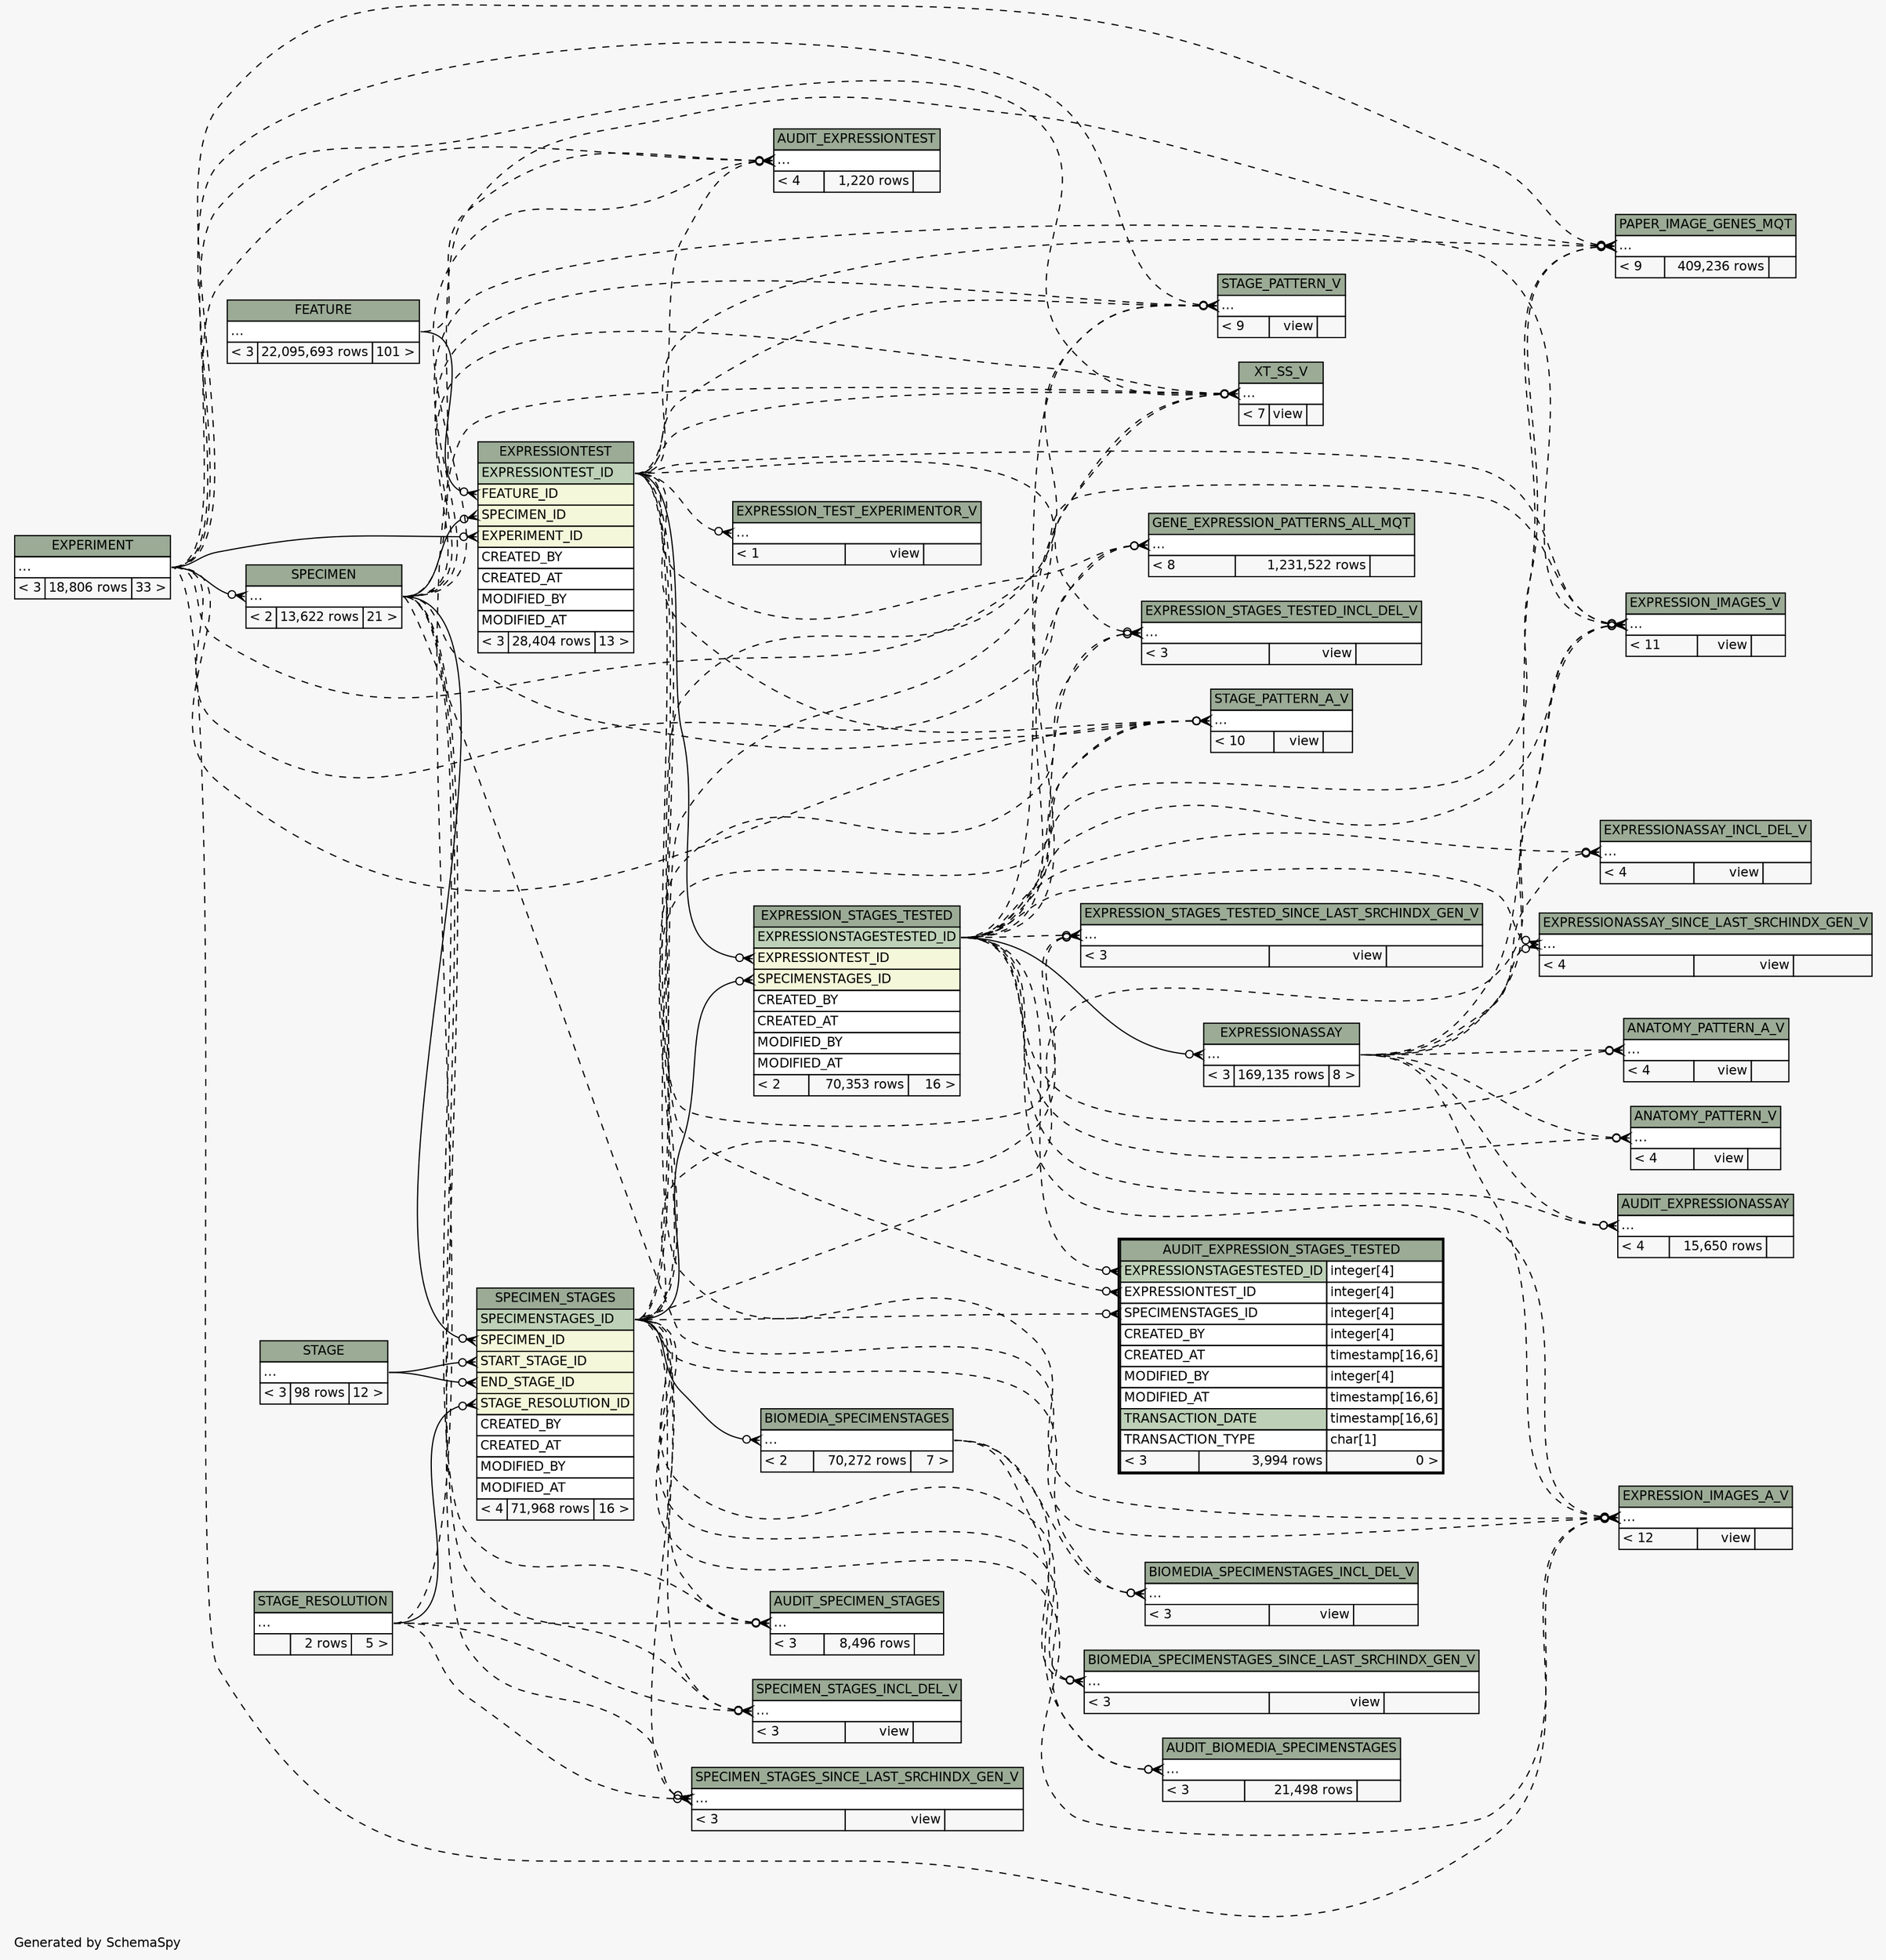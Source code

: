 // dot 2.38.0 on Windows 10 10.0
// SchemaSpy rev Unknown
digraph "impliedTwoDegreesRelationshipsDiagram" {
  graph [
    rankdir="RL"
    bgcolor="#f7f7f7"
    label="\nGenerated by SchemaSpy"
    labeljust="l"
    nodesep="0.18"
    ranksep="0.46"
    fontname="Helvetica"
    fontsize="11"
  ];
  node [
    fontname="Helvetica"
    fontsize="11"
    shape="plaintext"
  ];
  edge [
    arrowsize="0.8"
  ];
  "ANATOMY_PATTERN_A_V":"elipses":w -> "EXPRESSIONASSAY":"elipses":e [arrowhead=none dir=back arrowtail=crowodot style=dashed];
  "ANATOMY_PATTERN_A_V":"elipses":w -> "EXPRESSION_STAGES_TESTED":"EXPRESSIONSTAGESTESTED_ID":e [arrowhead=none dir=back arrowtail=crowodot style=dashed];
  "ANATOMY_PATTERN_V":"elipses":w -> "EXPRESSIONASSAY":"elipses":e [arrowhead=none dir=back arrowtail=crowodot style=dashed];
  "ANATOMY_PATTERN_V":"elipses":w -> "EXPRESSION_STAGES_TESTED":"EXPRESSIONSTAGESTESTED_ID":e [arrowhead=none dir=back arrowtail=crowodot style=dashed];
  "AUDIT_BIOMEDIA_SPECIMENSTAGES":"elipses":w -> "BIOMEDIA_SPECIMENSTAGES":"elipses":e [arrowhead=none dir=back arrowtail=crowodot style=dashed];
  "AUDIT_BIOMEDIA_SPECIMENSTAGES":"elipses":w -> "SPECIMEN_STAGES":"SPECIMENSTAGES_ID":e [arrowhead=none dir=back arrowtail=crowodot style=dashed];
  "AUDIT_EXPRESSION_STAGES_TESTED":"EXPRESSIONSTAGESTESTED_ID":w -> "EXPRESSION_STAGES_TESTED":"EXPRESSIONSTAGESTESTED_ID":e [arrowhead=none dir=back arrowtail=crowodot style=dashed];
  "AUDIT_EXPRESSION_STAGES_TESTED":"EXPRESSIONTEST_ID":w -> "EXPRESSIONTEST":"EXPRESSIONTEST_ID":e [arrowhead=none dir=back arrowtail=crowodot style=dashed];
  "AUDIT_EXPRESSION_STAGES_TESTED":"SPECIMENSTAGES_ID":w -> "SPECIMEN_STAGES":"SPECIMENSTAGES_ID":e [arrowhead=none dir=back arrowtail=crowodot style=dashed];
  "AUDIT_EXPRESSIONASSAY":"elipses":w -> "EXPRESSIONASSAY":"elipses":e [arrowhead=none dir=back arrowtail=crowodot style=dashed];
  "AUDIT_EXPRESSIONASSAY":"elipses":w -> "EXPRESSION_STAGES_TESTED":"EXPRESSIONSTAGESTESTED_ID":e [arrowhead=none dir=back arrowtail=crowodot style=dashed];
  "AUDIT_EXPRESSIONTEST":"elipses":w -> "EXPERIMENT":"elipses":e [arrowhead=none dir=back arrowtail=crowodot style=dashed];
  "AUDIT_EXPRESSIONTEST":"elipses":w -> "EXPRESSIONTEST":"EXPRESSIONTEST_ID":e [arrowhead=none dir=back arrowtail=crowodot style=dashed];
  "AUDIT_EXPRESSIONTEST":"elipses":w -> "FEATURE":"elipses":e [arrowhead=none dir=back arrowtail=crowodot style=dashed];
  "AUDIT_EXPRESSIONTEST":"elipses":w -> "SPECIMEN":"elipses":e [arrowhead=none dir=back arrowtail=crowodot style=dashed];
  "AUDIT_SPECIMEN_STAGES":"elipses":w -> "SPECIMEN":"elipses":e [arrowhead=none dir=back arrowtail=crowodot style=dashed];
  "AUDIT_SPECIMEN_STAGES":"elipses":w -> "SPECIMEN_STAGES":"SPECIMENSTAGES_ID":e [arrowhead=none dir=back arrowtail=crowodot style=dashed];
  "AUDIT_SPECIMEN_STAGES":"elipses":w -> "STAGE_RESOLUTION":"elipses":e [arrowhead=none dir=back arrowtail=crowodot style=dashed];
  "BIOMEDIA_SPECIMENSTAGES":"elipses":w -> "SPECIMEN_STAGES":"SPECIMENSTAGES_ID":e [arrowhead=none dir=back arrowtail=crowodot];
  "BIOMEDIA_SPECIMENSTAGES_INCL_DEL_V":"elipses":w -> "BIOMEDIA_SPECIMENSTAGES":"elipses":e [arrowhead=none dir=back arrowtail=crowodot style=dashed];
  "BIOMEDIA_SPECIMENSTAGES_INCL_DEL_V":"elipses":w -> "SPECIMEN_STAGES":"SPECIMENSTAGES_ID":e [arrowhead=none dir=back arrowtail=crowodot style=dashed];
  "BIOMEDIA_SPECIMENSTAGES_SINCE_LAST_SRCHINDX_GEN_V":"elipses":w -> "BIOMEDIA_SPECIMENSTAGES":"elipses":e [arrowhead=none dir=back arrowtail=crowodot style=dashed];
  "BIOMEDIA_SPECIMENSTAGES_SINCE_LAST_SRCHINDX_GEN_V":"elipses":w -> "SPECIMEN_STAGES":"SPECIMENSTAGES_ID":e [arrowhead=none dir=back arrowtail=crowodot style=dashed];
  "EXPRESSION_IMAGES_A_V":"elipses":w -> "EXPERIMENT":"elipses":e [arrowhead=none dir=back arrowtail=crowodot style=dashed];
  "EXPRESSION_IMAGES_A_V":"elipses":w -> "EXPRESSIONASSAY":"elipses":e [arrowhead=none dir=back arrowtail=crowodot style=dashed];
  "EXPRESSION_IMAGES_A_V":"elipses":w -> "EXPRESSION_STAGES_TESTED":"EXPRESSIONSTAGESTESTED_ID":e [arrowhead=none dir=back arrowtail=crowodot style=dashed];
  "EXPRESSION_IMAGES_A_V":"elipses":w -> "EXPRESSIONTEST":"EXPRESSIONTEST_ID":e [arrowhead=none dir=back arrowtail=crowodot style=dashed];
  "EXPRESSION_IMAGES_A_V":"elipses":w -> "SPECIMEN":"elipses":e [arrowhead=none dir=back arrowtail=crowodot style=dashed];
  "EXPRESSION_IMAGES_A_V":"elipses":w -> "SPECIMEN_STAGES":"SPECIMENSTAGES_ID":e [arrowhead=none dir=back arrowtail=crowodot style=dashed];
  "EXPRESSION_IMAGES_V":"elipses":w -> "EXPERIMENT":"elipses":e [arrowhead=none dir=back arrowtail=crowodot style=dashed];
  "EXPRESSION_IMAGES_V":"elipses":w -> "EXPRESSIONASSAY":"elipses":e [arrowhead=none dir=back arrowtail=crowodot style=dashed];
  "EXPRESSION_IMAGES_V":"elipses":w -> "EXPRESSION_STAGES_TESTED":"EXPRESSIONSTAGESTESTED_ID":e [arrowhead=none dir=back arrowtail=crowodot style=dashed];
  "EXPRESSION_IMAGES_V":"elipses":w -> "EXPRESSIONTEST":"EXPRESSIONTEST_ID":e [arrowhead=none dir=back arrowtail=crowodot style=dashed];
  "EXPRESSION_IMAGES_V":"elipses":w -> "SPECIMEN":"elipses":e [arrowhead=none dir=back arrowtail=crowodot style=dashed];
  "EXPRESSION_IMAGES_V":"elipses":w -> "SPECIMEN_STAGES":"SPECIMENSTAGES_ID":e [arrowhead=none dir=back arrowtail=crowodot style=dashed];
  "EXPRESSION_STAGES_TESTED":"EXPRESSIONTEST_ID":w -> "EXPRESSIONTEST":"EXPRESSIONTEST_ID":e [arrowhead=none dir=back arrowtail=crowodot];
  "EXPRESSION_STAGES_TESTED":"SPECIMENSTAGES_ID":w -> "SPECIMEN_STAGES":"SPECIMENSTAGES_ID":e [arrowhead=none dir=back arrowtail=crowodot];
  "EXPRESSION_STAGES_TESTED_INCL_DEL_V":"elipses":w -> "EXPRESSION_STAGES_TESTED":"EXPRESSIONSTAGESTESTED_ID":e [arrowhead=none dir=back arrowtail=crowodot style=dashed];
  "EXPRESSION_STAGES_TESTED_INCL_DEL_V":"elipses":w -> "EXPRESSIONTEST":"EXPRESSIONTEST_ID":e [arrowhead=none dir=back arrowtail=crowodot style=dashed];
  "EXPRESSION_STAGES_TESTED_INCL_DEL_V":"elipses":w -> "SPECIMEN_STAGES":"SPECIMENSTAGES_ID":e [arrowhead=none dir=back arrowtail=crowodot style=dashed];
  "EXPRESSION_STAGES_TESTED_SINCE_LAST_SRCHINDX_GEN_V":"elipses":w -> "EXPRESSION_STAGES_TESTED":"EXPRESSIONSTAGESTESTED_ID":e [arrowhead=none dir=back arrowtail=crowodot style=dashed];
  "EXPRESSION_STAGES_TESTED_SINCE_LAST_SRCHINDX_GEN_V":"elipses":w -> "EXPRESSIONTEST":"EXPRESSIONTEST_ID":e [arrowhead=none dir=back arrowtail=crowodot style=dashed];
  "EXPRESSION_STAGES_TESTED_SINCE_LAST_SRCHINDX_GEN_V":"elipses":w -> "SPECIMEN_STAGES":"SPECIMENSTAGES_ID":e [arrowhead=none dir=back arrowtail=crowodot style=dashed];
  "EXPRESSION_TEST_EXPERIMENTOR_V":"elipses":w -> "EXPRESSIONTEST":"EXPRESSIONTEST_ID":e [arrowhead=none dir=back arrowtail=crowodot style=dashed];
  "EXPRESSIONASSAY":"elipses":w -> "EXPRESSION_STAGES_TESTED":"EXPRESSIONSTAGESTESTED_ID":e [arrowhead=none dir=back arrowtail=crowodot];
  "EXPRESSIONASSAY_INCL_DEL_V":"elipses":w -> "EXPRESSIONASSAY":"elipses":e [arrowhead=none dir=back arrowtail=crowodot style=dashed];
  "EXPRESSIONASSAY_INCL_DEL_V":"elipses":w -> "EXPRESSION_STAGES_TESTED":"EXPRESSIONSTAGESTESTED_ID":e [arrowhead=none dir=back arrowtail=crowodot style=dashed];
  "EXPRESSIONASSAY_SINCE_LAST_SRCHINDX_GEN_V":"elipses":w -> "EXPRESSIONASSAY":"elipses":e [arrowhead=none dir=back arrowtail=crowodot style=dashed];
  "EXPRESSIONASSAY_SINCE_LAST_SRCHINDX_GEN_V":"elipses":w -> "EXPRESSION_STAGES_TESTED":"EXPRESSIONSTAGESTESTED_ID":e [arrowhead=none dir=back arrowtail=crowodot style=dashed];
  "EXPRESSIONTEST":"EXPERIMENT_ID":w -> "EXPERIMENT":"elipses":e [arrowhead=none dir=back arrowtail=crowodot];
  "EXPRESSIONTEST":"FEATURE_ID":w -> "FEATURE":"elipses":e [arrowhead=none dir=back arrowtail=crowodot];
  "EXPRESSIONTEST":"SPECIMEN_ID":w -> "SPECIMEN":"elipses":e [arrowhead=none dir=back arrowtail=crowodot];
  "GENE_EXPRESSION_PATTERNS_ALL_MQT":"elipses":w -> "EXPERIMENT":"elipses":e [arrowhead=none dir=back arrowtail=crowodot style=dashed];
  "GENE_EXPRESSION_PATTERNS_ALL_MQT":"elipses":w -> "EXPRESSION_STAGES_TESTED":"EXPRESSIONSTAGESTESTED_ID":e [arrowhead=none dir=back arrowtail=crowodot style=dashed];
  "GENE_EXPRESSION_PATTERNS_ALL_MQT":"elipses":w -> "EXPRESSIONTEST":"EXPRESSIONTEST_ID":e [arrowhead=none dir=back arrowtail=crowodot style=dashed];
  "PAPER_IMAGE_GENES_MQT":"elipses":w -> "EXPERIMENT":"elipses":e [arrowhead=none dir=back arrowtail=crowodot style=dashed];
  "PAPER_IMAGE_GENES_MQT":"elipses":w -> "EXPRESSIONASSAY":"elipses":e [arrowhead=none dir=back arrowtail=crowodot style=dashed];
  "PAPER_IMAGE_GENES_MQT":"elipses":w -> "EXPRESSION_STAGES_TESTED":"EXPRESSIONSTAGESTESTED_ID":e [arrowhead=none dir=back arrowtail=crowodot style=dashed];
  "PAPER_IMAGE_GENES_MQT":"elipses":w -> "EXPRESSIONTEST":"EXPRESSIONTEST_ID":e [arrowhead=none dir=back arrowtail=crowodot style=dashed];
  "PAPER_IMAGE_GENES_MQT":"elipses":w -> "SPECIMEN":"elipses":e [arrowhead=none dir=back arrowtail=crowodot style=dashed];
  "SPECIMEN":"elipses":w -> "EXPERIMENT":"elipses":e [arrowhead=none dir=back arrowtail=crowodot];
  "SPECIMEN_STAGES":"END_STAGE_ID":w -> "STAGE":"elipses":e [arrowhead=none dir=back arrowtail=crowodot];
  "SPECIMEN_STAGES":"SPECIMEN_ID":w -> "SPECIMEN":"elipses":e [arrowhead=none dir=back arrowtail=crowodot];
  "SPECIMEN_STAGES":"STAGE_RESOLUTION_ID":w -> "STAGE_RESOLUTION":"elipses":e [arrowhead=none dir=back arrowtail=crowodot];
  "SPECIMEN_STAGES":"START_STAGE_ID":w -> "STAGE":"elipses":e [arrowhead=none dir=back arrowtail=crowodot];
  "SPECIMEN_STAGES_INCL_DEL_V":"elipses":w -> "SPECIMEN":"elipses":e [arrowhead=none dir=back arrowtail=crowodot style=dashed];
  "SPECIMEN_STAGES_INCL_DEL_V":"elipses":w -> "SPECIMEN_STAGES":"SPECIMENSTAGES_ID":e [arrowhead=none dir=back arrowtail=crowodot style=dashed];
  "SPECIMEN_STAGES_INCL_DEL_V":"elipses":w -> "STAGE_RESOLUTION":"elipses":e [arrowhead=none dir=back arrowtail=crowodot style=dashed];
  "SPECIMEN_STAGES_SINCE_LAST_SRCHINDX_GEN_V":"elipses":w -> "SPECIMEN":"elipses":e [arrowhead=none dir=back arrowtail=crowodot style=dashed];
  "SPECIMEN_STAGES_SINCE_LAST_SRCHINDX_GEN_V":"elipses":w -> "SPECIMEN_STAGES":"SPECIMENSTAGES_ID":e [arrowhead=none dir=back arrowtail=crowodot style=dashed];
  "SPECIMEN_STAGES_SINCE_LAST_SRCHINDX_GEN_V":"elipses":w -> "STAGE_RESOLUTION":"elipses":e [arrowhead=none dir=back arrowtail=crowodot style=dashed];
  "STAGE_PATTERN_A_V":"elipses":w -> "EXPERIMENT":"elipses":e [arrowhead=none dir=back arrowtail=crowodot style=dashed];
  "STAGE_PATTERN_A_V":"elipses":w -> "EXPRESSION_STAGES_TESTED":"EXPRESSIONSTAGESTESTED_ID":e [arrowhead=none dir=back arrowtail=crowodot style=dashed];
  "STAGE_PATTERN_A_V":"elipses":w -> "EXPRESSIONTEST":"EXPRESSIONTEST_ID":e [arrowhead=none dir=back arrowtail=crowodot style=dashed];
  "STAGE_PATTERN_A_V":"elipses":w -> "SPECIMEN":"elipses":e [arrowhead=none dir=back arrowtail=crowodot style=dashed];
  "STAGE_PATTERN_A_V":"elipses":w -> "SPECIMEN_STAGES":"SPECIMENSTAGES_ID":e [arrowhead=none dir=back arrowtail=crowodot style=dashed];
  "STAGE_PATTERN_V":"elipses":w -> "EXPERIMENT":"elipses":e [arrowhead=none dir=back arrowtail=crowodot style=dashed];
  "STAGE_PATTERN_V":"elipses":w -> "EXPRESSION_STAGES_TESTED":"EXPRESSIONSTAGESTESTED_ID":e [arrowhead=none dir=back arrowtail=crowodot style=dashed];
  "STAGE_PATTERN_V":"elipses":w -> "EXPRESSIONTEST":"EXPRESSIONTEST_ID":e [arrowhead=none dir=back arrowtail=crowodot style=dashed];
  "STAGE_PATTERN_V":"elipses":w -> "SPECIMEN":"elipses":e [arrowhead=none dir=back arrowtail=crowodot style=dashed];
  "STAGE_PATTERN_V":"elipses":w -> "SPECIMEN_STAGES":"SPECIMENSTAGES_ID":e [arrowhead=none dir=back arrowtail=crowodot style=dashed];
  "XT_SS_V":"elipses":w -> "EXPERIMENT":"elipses":e [arrowhead=none dir=back arrowtail=crowodot style=dashed];
  "XT_SS_V":"elipses":w -> "EXPRESSION_STAGES_TESTED":"EXPRESSIONSTAGESTESTED_ID":e [arrowhead=none dir=back arrowtail=crowodot style=dashed];
  "XT_SS_V":"elipses":w -> "EXPRESSIONTEST":"EXPRESSIONTEST_ID":e [arrowhead=none dir=back arrowtail=crowodot style=dashed];
  "XT_SS_V":"elipses":w -> "SPECIMEN":"elipses":e [arrowhead=none dir=back arrowtail=crowodot style=dashed];
  "XT_SS_V":"elipses":w -> "SPECIMEN_STAGES":"SPECIMENSTAGES_ID":e [arrowhead=none dir=back arrowtail=crowodot style=dashed];
  "XT_SS_V":"elipses":w -> "STAGE_RESOLUTION":"elipses":e [arrowhead=none dir=back arrowtail=crowodot style=dashed];
  "ANATOMY_PATTERN_A_V" [
    label=<
    <TABLE BORDER="0" CELLBORDER="1" CELLSPACING="0" BGCOLOR="#ffffff">
      <TR><TD COLSPAN="3" BGCOLOR="#9bab96" ALIGN="CENTER">ANATOMY_PATTERN_A_V</TD></TR>
      <TR><TD PORT="elipses" COLSPAN="3" ALIGN="LEFT">...</TD></TR>
      <TR><TD ALIGN="LEFT" BGCOLOR="#f7f7f7">&lt; 4</TD><TD ALIGN="RIGHT" BGCOLOR="#f7f7f7">view</TD><TD ALIGN="RIGHT" BGCOLOR="#f7f7f7">  </TD></TR>
    </TABLE>>
    URL="ANATOMY_PATTERN_A_V.html"
    tooltip="ANATOMY_PATTERN_A_V"
  ];
  "ANATOMY_PATTERN_V" [
    label=<
    <TABLE BORDER="0" CELLBORDER="1" CELLSPACING="0" BGCOLOR="#ffffff">
      <TR><TD COLSPAN="3" BGCOLOR="#9bab96" ALIGN="CENTER">ANATOMY_PATTERN_V</TD></TR>
      <TR><TD PORT="elipses" COLSPAN="3" ALIGN="LEFT">...</TD></TR>
      <TR><TD ALIGN="LEFT" BGCOLOR="#f7f7f7">&lt; 4</TD><TD ALIGN="RIGHT" BGCOLOR="#f7f7f7">view</TD><TD ALIGN="RIGHT" BGCOLOR="#f7f7f7">  </TD></TR>
    </TABLE>>
    URL="ANATOMY_PATTERN_V.html"
    tooltip="ANATOMY_PATTERN_V"
  ];
  "AUDIT_BIOMEDIA_SPECIMENSTAGES" [
    label=<
    <TABLE BORDER="0" CELLBORDER="1" CELLSPACING="0" BGCOLOR="#ffffff">
      <TR><TD COLSPAN="3" BGCOLOR="#9bab96" ALIGN="CENTER">AUDIT_BIOMEDIA_SPECIMENSTAGES</TD></TR>
      <TR><TD PORT="elipses" COLSPAN="3" ALIGN="LEFT">...</TD></TR>
      <TR><TD ALIGN="LEFT" BGCOLOR="#f7f7f7">&lt; 3</TD><TD ALIGN="RIGHT" BGCOLOR="#f7f7f7">21,498 rows</TD><TD ALIGN="RIGHT" BGCOLOR="#f7f7f7">  </TD></TR>
    </TABLE>>
    URL="AUDIT_BIOMEDIA_SPECIMENSTAGES.html"
    tooltip="AUDIT_BIOMEDIA_SPECIMENSTAGES"
  ];
  "AUDIT_EXPRESSION_STAGES_TESTED" [
    label=<
    <TABLE BORDER="2" CELLBORDER="1" CELLSPACING="0" BGCOLOR="#ffffff">
      <TR><TD COLSPAN="3" BGCOLOR="#9bab96" ALIGN="CENTER">AUDIT_EXPRESSION_STAGES_TESTED</TD></TR>
      <TR><TD PORT="EXPRESSIONSTAGESTESTED_ID" COLSPAN="2" BGCOLOR="#bed1b8" ALIGN="LEFT">EXPRESSIONSTAGESTESTED_ID</TD><TD PORT="EXPRESSIONSTAGESTESTED_ID.type" ALIGN="LEFT">integer[4]</TD></TR>
      <TR><TD PORT="EXPRESSIONTEST_ID" COLSPAN="2" ALIGN="LEFT">EXPRESSIONTEST_ID</TD><TD PORT="EXPRESSIONTEST_ID.type" ALIGN="LEFT">integer[4]</TD></TR>
      <TR><TD PORT="SPECIMENSTAGES_ID" COLSPAN="2" ALIGN="LEFT">SPECIMENSTAGES_ID</TD><TD PORT="SPECIMENSTAGES_ID.type" ALIGN="LEFT">integer[4]</TD></TR>
      <TR><TD PORT="CREATED_BY" COLSPAN="2" ALIGN="LEFT">CREATED_BY</TD><TD PORT="CREATED_BY.type" ALIGN="LEFT">integer[4]</TD></TR>
      <TR><TD PORT="CREATED_AT" COLSPAN="2" ALIGN="LEFT">CREATED_AT</TD><TD PORT="CREATED_AT.type" ALIGN="LEFT">timestamp[16,6]</TD></TR>
      <TR><TD PORT="MODIFIED_BY" COLSPAN="2" ALIGN="LEFT">MODIFIED_BY</TD><TD PORT="MODIFIED_BY.type" ALIGN="LEFT">integer[4]</TD></TR>
      <TR><TD PORT="MODIFIED_AT" COLSPAN="2" ALIGN="LEFT">MODIFIED_AT</TD><TD PORT="MODIFIED_AT.type" ALIGN="LEFT">timestamp[16,6]</TD></TR>
      <TR><TD PORT="TRANSACTION_DATE" COLSPAN="2" BGCOLOR="#bed1b8" ALIGN="LEFT">TRANSACTION_DATE</TD><TD PORT="TRANSACTION_DATE.type" ALIGN="LEFT">timestamp[16,6]</TD></TR>
      <TR><TD PORT="TRANSACTION_TYPE" COLSPAN="2" ALIGN="LEFT">TRANSACTION_TYPE</TD><TD PORT="TRANSACTION_TYPE.type" ALIGN="LEFT">char[1]</TD></TR>
      <TR><TD ALIGN="LEFT" BGCOLOR="#f7f7f7">&lt; 3</TD><TD ALIGN="RIGHT" BGCOLOR="#f7f7f7">3,994 rows</TD><TD ALIGN="RIGHT" BGCOLOR="#f7f7f7">0 &gt;</TD></TR>
    </TABLE>>
    URL="AUDIT_EXPRESSION_STAGES_TESTED.html"
    tooltip="AUDIT_EXPRESSION_STAGES_TESTED"
  ];
  "AUDIT_EXPRESSIONASSAY" [
    label=<
    <TABLE BORDER="0" CELLBORDER="1" CELLSPACING="0" BGCOLOR="#ffffff">
      <TR><TD COLSPAN="3" BGCOLOR="#9bab96" ALIGN="CENTER">AUDIT_EXPRESSIONASSAY</TD></TR>
      <TR><TD PORT="elipses" COLSPAN="3" ALIGN="LEFT">...</TD></TR>
      <TR><TD ALIGN="LEFT" BGCOLOR="#f7f7f7">&lt; 4</TD><TD ALIGN="RIGHT" BGCOLOR="#f7f7f7">15,650 rows</TD><TD ALIGN="RIGHT" BGCOLOR="#f7f7f7">  </TD></TR>
    </TABLE>>
    URL="AUDIT_EXPRESSIONASSAY.html"
    tooltip="AUDIT_EXPRESSIONASSAY"
  ];
  "AUDIT_EXPRESSIONTEST" [
    label=<
    <TABLE BORDER="0" CELLBORDER="1" CELLSPACING="0" BGCOLOR="#ffffff">
      <TR><TD COLSPAN="3" BGCOLOR="#9bab96" ALIGN="CENTER">AUDIT_EXPRESSIONTEST</TD></TR>
      <TR><TD PORT="elipses" COLSPAN="3" ALIGN="LEFT">...</TD></TR>
      <TR><TD ALIGN="LEFT" BGCOLOR="#f7f7f7">&lt; 4</TD><TD ALIGN="RIGHT" BGCOLOR="#f7f7f7">1,220 rows</TD><TD ALIGN="RIGHT" BGCOLOR="#f7f7f7">  </TD></TR>
    </TABLE>>
    URL="AUDIT_EXPRESSIONTEST.html"
    tooltip="AUDIT_EXPRESSIONTEST"
  ];
  "AUDIT_SPECIMEN_STAGES" [
    label=<
    <TABLE BORDER="0" CELLBORDER="1" CELLSPACING="0" BGCOLOR="#ffffff">
      <TR><TD COLSPAN="3" BGCOLOR="#9bab96" ALIGN="CENTER">AUDIT_SPECIMEN_STAGES</TD></TR>
      <TR><TD PORT="elipses" COLSPAN="3" ALIGN="LEFT">...</TD></TR>
      <TR><TD ALIGN="LEFT" BGCOLOR="#f7f7f7">&lt; 3</TD><TD ALIGN="RIGHT" BGCOLOR="#f7f7f7">8,496 rows</TD><TD ALIGN="RIGHT" BGCOLOR="#f7f7f7">  </TD></TR>
    </TABLE>>
    URL="AUDIT_SPECIMEN_STAGES.html"
    tooltip="AUDIT_SPECIMEN_STAGES"
  ];
  "BIOMEDIA_SPECIMENSTAGES" [
    label=<
    <TABLE BORDER="0" CELLBORDER="1" CELLSPACING="0" BGCOLOR="#ffffff">
      <TR><TD COLSPAN="3" BGCOLOR="#9bab96" ALIGN="CENTER">BIOMEDIA_SPECIMENSTAGES</TD></TR>
      <TR><TD PORT="elipses" COLSPAN="3" ALIGN="LEFT">...</TD></TR>
      <TR><TD ALIGN="LEFT" BGCOLOR="#f7f7f7">&lt; 2</TD><TD ALIGN="RIGHT" BGCOLOR="#f7f7f7">70,272 rows</TD><TD ALIGN="RIGHT" BGCOLOR="#f7f7f7">7 &gt;</TD></TR>
    </TABLE>>
    URL="BIOMEDIA_SPECIMENSTAGES.html"
    tooltip="BIOMEDIA_SPECIMENSTAGES"
  ];
  "BIOMEDIA_SPECIMENSTAGES_INCL_DEL_V" [
    label=<
    <TABLE BORDER="0" CELLBORDER="1" CELLSPACING="0" BGCOLOR="#ffffff">
      <TR><TD COLSPAN="3" BGCOLOR="#9bab96" ALIGN="CENTER">BIOMEDIA_SPECIMENSTAGES_INCL_DEL_V</TD></TR>
      <TR><TD PORT="elipses" COLSPAN="3" ALIGN="LEFT">...</TD></TR>
      <TR><TD ALIGN="LEFT" BGCOLOR="#f7f7f7">&lt; 3</TD><TD ALIGN="RIGHT" BGCOLOR="#f7f7f7">view</TD><TD ALIGN="RIGHT" BGCOLOR="#f7f7f7">  </TD></TR>
    </TABLE>>
    URL="BIOMEDIA_SPECIMENSTAGES_INCL_DEL_V.html"
    tooltip="BIOMEDIA_SPECIMENSTAGES_INCL_DEL_V"
  ];
  "BIOMEDIA_SPECIMENSTAGES_SINCE_LAST_SRCHINDX_GEN_V" [
    label=<
    <TABLE BORDER="0" CELLBORDER="1" CELLSPACING="0" BGCOLOR="#ffffff">
      <TR><TD COLSPAN="3" BGCOLOR="#9bab96" ALIGN="CENTER">BIOMEDIA_SPECIMENSTAGES_SINCE_LAST_SRCHINDX_GEN_V</TD></TR>
      <TR><TD PORT="elipses" COLSPAN="3" ALIGN="LEFT">...</TD></TR>
      <TR><TD ALIGN="LEFT" BGCOLOR="#f7f7f7">&lt; 3</TD><TD ALIGN="RIGHT" BGCOLOR="#f7f7f7">view</TD><TD ALIGN="RIGHT" BGCOLOR="#f7f7f7">  </TD></TR>
    </TABLE>>
    URL="BIOMEDIA_SPECIMENSTAGES_SINCE_LAST_SRCHINDX_GEN_V.html"
    tooltip="BIOMEDIA_SPECIMENSTAGES_SINCE_LAST_SRCHINDX_GEN_V"
  ];
  "EXPERIMENT" [
    label=<
    <TABLE BORDER="0" CELLBORDER="1" CELLSPACING="0" BGCOLOR="#ffffff">
      <TR><TD COLSPAN="3" BGCOLOR="#9bab96" ALIGN="CENTER">EXPERIMENT</TD></TR>
      <TR><TD PORT="elipses" COLSPAN="3" ALIGN="LEFT">...</TD></TR>
      <TR><TD ALIGN="LEFT" BGCOLOR="#f7f7f7">&lt; 3</TD><TD ALIGN="RIGHT" BGCOLOR="#f7f7f7">18,806 rows</TD><TD ALIGN="RIGHT" BGCOLOR="#f7f7f7">33 &gt;</TD></TR>
    </TABLE>>
    URL="EXPERIMENT.html"
    tooltip="EXPERIMENT"
  ];
  "EXPRESSION_IMAGES_A_V" [
    label=<
    <TABLE BORDER="0" CELLBORDER="1" CELLSPACING="0" BGCOLOR="#ffffff">
      <TR><TD COLSPAN="3" BGCOLOR="#9bab96" ALIGN="CENTER">EXPRESSION_IMAGES_A_V</TD></TR>
      <TR><TD PORT="elipses" COLSPAN="3" ALIGN="LEFT">...</TD></TR>
      <TR><TD ALIGN="LEFT" BGCOLOR="#f7f7f7">&lt; 12</TD><TD ALIGN="RIGHT" BGCOLOR="#f7f7f7">view</TD><TD ALIGN="RIGHT" BGCOLOR="#f7f7f7">  </TD></TR>
    </TABLE>>
    URL="EXPRESSION_IMAGES_A_V.html"
    tooltip="EXPRESSION_IMAGES_A_V"
  ];
  "EXPRESSION_IMAGES_V" [
    label=<
    <TABLE BORDER="0" CELLBORDER="1" CELLSPACING="0" BGCOLOR="#ffffff">
      <TR><TD COLSPAN="3" BGCOLOR="#9bab96" ALIGN="CENTER">EXPRESSION_IMAGES_V</TD></TR>
      <TR><TD PORT="elipses" COLSPAN="3" ALIGN="LEFT">...</TD></TR>
      <TR><TD ALIGN="LEFT" BGCOLOR="#f7f7f7">&lt; 11</TD><TD ALIGN="RIGHT" BGCOLOR="#f7f7f7">view</TD><TD ALIGN="RIGHT" BGCOLOR="#f7f7f7">  </TD></TR>
    </TABLE>>
    URL="EXPRESSION_IMAGES_V.html"
    tooltip="EXPRESSION_IMAGES_V"
  ];
  "EXPRESSION_STAGES_TESTED" [
    label=<
    <TABLE BORDER="0" CELLBORDER="1" CELLSPACING="0" BGCOLOR="#ffffff">
      <TR><TD COLSPAN="3" BGCOLOR="#9bab96" ALIGN="CENTER">EXPRESSION_STAGES_TESTED</TD></TR>
      <TR><TD PORT="EXPRESSIONSTAGESTESTED_ID" COLSPAN="3" BGCOLOR="#bed1b8" ALIGN="LEFT">EXPRESSIONSTAGESTESTED_ID</TD></TR>
      <TR><TD PORT="EXPRESSIONTEST_ID" COLSPAN="3" BGCOLOR="#f4f7da" ALIGN="LEFT">EXPRESSIONTEST_ID</TD></TR>
      <TR><TD PORT="SPECIMENSTAGES_ID" COLSPAN="3" BGCOLOR="#f4f7da" ALIGN="LEFT">SPECIMENSTAGES_ID</TD></TR>
      <TR><TD PORT="CREATED_BY" COLSPAN="3" ALIGN="LEFT">CREATED_BY</TD></TR>
      <TR><TD PORT="CREATED_AT" COLSPAN="3" ALIGN="LEFT">CREATED_AT</TD></TR>
      <TR><TD PORT="MODIFIED_BY" COLSPAN="3" ALIGN="LEFT">MODIFIED_BY</TD></TR>
      <TR><TD PORT="MODIFIED_AT" COLSPAN="3" ALIGN="LEFT">MODIFIED_AT</TD></TR>
      <TR><TD ALIGN="LEFT" BGCOLOR="#f7f7f7">&lt; 2</TD><TD ALIGN="RIGHT" BGCOLOR="#f7f7f7">70,353 rows</TD><TD ALIGN="RIGHT" BGCOLOR="#f7f7f7">16 &gt;</TD></TR>
    </TABLE>>
    URL="EXPRESSION_STAGES_TESTED.html"
    tooltip="EXPRESSION_STAGES_TESTED"
  ];
  "EXPRESSION_STAGES_TESTED_INCL_DEL_V" [
    label=<
    <TABLE BORDER="0" CELLBORDER="1" CELLSPACING="0" BGCOLOR="#ffffff">
      <TR><TD COLSPAN="3" BGCOLOR="#9bab96" ALIGN="CENTER">EXPRESSION_STAGES_TESTED_INCL_DEL_V</TD></TR>
      <TR><TD PORT="elipses" COLSPAN="3" ALIGN="LEFT">...</TD></TR>
      <TR><TD ALIGN="LEFT" BGCOLOR="#f7f7f7">&lt; 3</TD><TD ALIGN="RIGHT" BGCOLOR="#f7f7f7">view</TD><TD ALIGN="RIGHT" BGCOLOR="#f7f7f7">  </TD></TR>
    </TABLE>>
    URL="EXPRESSION_STAGES_TESTED_INCL_DEL_V.html"
    tooltip="EXPRESSION_STAGES_TESTED_INCL_DEL_V"
  ];
  "EXPRESSION_STAGES_TESTED_SINCE_LAST_SRCHINDX_GEN_V" [
    label=<
    <TABLE BORDER="0" CELLBORDER="1" CELLSPACING="0" BGCOLOR="#ffffff">
      <TR><TD COLSPAN="3" BGCOLOR="#9bab96" ALIGN="CENTER">EXPRESSION_STAGES_TESTED_SINCE_LAST_SRCHINDX_GEN_V</TD></TR>
      <TR><TD PORT="elipses" COLSPAN="3" ALIGN="LEFT">...</TD></TR>
      <TR><TD ALIGN="LEFT" BGCOLOR="#f7f7f7">&lt; 3</TD><TD ALIGN="RIGHT" BGCOLOR="#f7f7f7">view</TD><TD ALIGN="RIGHT" BGCOLOR="#f7f7f7">  </TD></TR>
    </TABLE>>
    URL="EXPRESSION_STAGES_TESTED_SINCE_LAST_SRCHINDX_GEN_V.html"
    tooltip="EXPRESSION_STAGES_TESTED_SINCE_LAST_SRCHINDX_GEN_V"
  ];
  "EXPRESSION_TEST_EXPERIMENTOR_V" [
    label=<
    <TABLE BORDER="0" CELLBORDER="1" CELLSPACING="0" BGCOLOR="#ffffff">
      <TR><TD COLSPAN="3" BGCOLOR="#9bab96" ALIGN="CENTER">EXPRESSION_TEST_EXPERIMENTOR_V</TD></TR>
      <TR><TD PORT="elipses" COLSPAN="3" ALIGN="LEFT">...</TD></TR>
      <TR><TD ALIGN="LEFT" BGCOLOR="#f7f7f7">&lt; 1</TD><TD ALIGN="RIGHT" BGCOLOR="#f7f7f7">view</TD><TD ALIGN="RIGHT" BGCOLOR="#f7f7f7">  </TD></TR>
    </TABLE>>
    URL="EXPRESSION_TEST_EXPERIMENTOR_V.html"
    tooltip="EXPRESSION_TEST_EXPERIMENTOR_V"
  ];
  "EXPRESSIONASSAY" [
    label=<
    <TABLE BORDER="0" CELLBORDER="1" CELLSPACING="0" BGCOLOR="#ffffff">
      <TR><TD COLSPAN="3" BGCOLOR="#9bab96" ALIGN="CENTER">EXPRESSIONASSAY</TD></TR>
      <TR><TD PORT="elipses" COLSPAN="3" ALIGN="LEFT">...</TD></TR>
      <TR><TD ALIGN="LEFT" BGCOLOR="#f7f7f7">&lt; 3</TD><TD ALIGN="RIGHT" BGCOLOR="#f7f7f7">169,135 rows</TD><TD ALIGN="RIGHT" BGCOLOR="#f7f7f7">8 &gt;</TD></TR>
    </TABLE>>
    URL="EXPRESSIONASSAY.html"
    tooltip="EXPRESSIONASSAY"
  ];
  "EXPRESSIONASSAY_INCL_DEL_V" [
    label=<
    <TABLE BORDER="0" CELLBORDER="1" CELLSPACING="0" BGCOLOR="#ffffff">
      <TR><TD COLSPAN="3" BGCOLOR="#9bab96" ALIGN="CENTER">EXPRESSIONASSAY_INCL_DEL_V</TD></TR>
      <TR><TD PORT="elipses" COLSPAN="3" ALIGN="LEFT">...</TD></TR>
      <TR><TD ALIGN="LEFT" BGCOLOR="#f7f7f7">&lt; 4</TD><TD ALIGN="RIGHT" BGCOLOR="#f7f7f7">view</TD><TD ALIGN="RIGHT" BGCOLOR="#f7f7f7">  </TD></TR>
    </TABLE>>
    URL="EXPRESSIONASSAY_INCL_DEL_V.html"
    tooltip="EXPRESSIONASSAY_INCL_DEL_V"
  ];
  "EXPRESSIONASSAY_SINCE_LAST_SRCHINDX_GEN_V" [
    label=<
    <TABLE BORDER="0" CELLBORDER="1" CELLSPACING="0" BGCOLOR="#ffffff">
      <TR><TD COLSPAN="3" BGCOLOR="#9bab96" ALIGN="CENTER">EXPRESSIONASSAY_SINCE_LAST_SRCHINDX_GEN_V</TD></TR>
      <TR><TD PORT="elipses" COLSPAN="3" ALIGN="LEFT">...</TD></TR>
      <TR><TD ALIGN="LEFT" BGCOLOR="#f7f7f7">&lt; 4</TD><TD ALIGN="RIGHT" BGCOLOR="#f7f7f7">view</TD><TD ALIGN="RIGHT" BGCOLOR="#f7f7f7">  </TD></TR>
    </TABLE>>
    URL="EXPRESSIONASSAY_SINCE_LAST_SRCHINDX_GEN_V.html"
    tooltip="EXPRESSIONASSAY_SINCE_LAST_SRCHINDX_GEN_V"
  ];
  "EXPRESSIONTEST" [
    label=<
    <TABLE BORDER="0" CELLBORDER="1" CELLSPACING="0" BGCOLOR="#ffffff">
      <TR><TD COLSPAN="3" BGCOLOR="#9bab96" ALIGN="CENTER">EXPRESSIONTEST</TD></TR>
      <TR><TD PORT="EXPRESSIONTEST_ID" COLSPAN="3" BGCOLOR="#bed1b8" ALIGN="LEFT">EXPRESSIONTEST_ID</TD></TR>
      <TR><TD PORT="FEATURE_ID" COLSPAN="3" BGCOLOR="#f4f7da" ALIGN="LEFT">FEATURE_ID</TD></TR>
      <TR><TD PORT="SPECIMEN_ID" COLSPAN="3" BGCOLOR="#f4f7da" ALIGN="LEFT">SPECIMEN_ID</TD></TR>
      <TR><TD PORT="EXPERIMENT_ID" COLSPAN="3" BGCOLOR="#f4f7da" ALIGN="LEFT">EXPERIMENT_ID</TD></TR>
      <TR><TD PORT="CREATED_BY" COLSPAN="3" ALIGN="LEFT">CREATED_BY</TD></TR>
      <TR><TD PORT="CREATED_AT" COLSPAN="3" ALIGN="LEFT">CREATED_AT</TD></TR>
      <TR><TD PORT="MODIFIED_BY" COLSPAN="3" ALIGN="LEFT">MODIFIED_BY</TD></TR>
      <TR><TD PORT="MODIFIED_AT" COLSPAN="3" ALIGN="LEFT">MODIFIED_AT</TD></TR>
      <TR><TD ALIGN="LEFT" BGCOLOR="#f7f7f7">&lt; 3</TD><TD ALIGN="RIGHT" BGCOLOR="#f7f7f7">28,404 rows</TD><TD ALIGN="RIGHT" BGCOLOR="#f7f7f7">13 &gt;</TD></TR>
    </TABLE>>
    URL="EXPRESSIONTEST.html"
    tooltip="EXPRESSIONTEST"
  ];
  "FEATURE" [
    label=<
    <TABLE BORDER="0" CELLBORDER="1" CELLSPACING="0" BGCOLOR="#ffffff">
      <TR><TD COLSPAN="3" BGCOLOR="#9bab96" ALIGN="CENTER">FEATURE</TD></TR>
      <TR><TD PORT="elipses" COLSPAN="3" ALIGN="LEFT">...</TD></TR>
      <TR><TD ALIGN="LEFT" BGCOLOR="#f7f7f7">&lt; 3</TD><TD ALIGN="RIGHT" BGCOLOR="#f7f7f7">22,095,693 rows</TD><TD ALIGN="RIGHT" BGCOLOR="#f7f7f7">101 &gt;</TD></TR>
    </TABLE>>
    URL="FEATURE.html"
    tooltip="FEATURE"
  ];
  "GENE_EXPRESSION_PATTERNS_ALL_MQT" [
    label=<
    <TABLE BORDER="0" CELLBORDER="1" CELLSPACING="0" BGCOLOR="#ffffff">
      <TR><TD COLSPAN="3" BGCOLOR="#9bab96" ALIGN="CENTER">GENE_EXPRESSION_PATTERNS_ALL_MQT</TD></TR>
      <TR><TD PORT="elipses" COLSPAN="3" ALIGN="LEFT">...</TD></TR>
      <TR><TD ALIGN="LEFT" BGCOLOR="#f7f7f7">&lt; 8</TD><TD ALIGN="RIGHT" BGCOLOR="#f7f7f7">1,231,522 rows</TD><TD ALIGN="RIGHT" BGCOLOR="#f7f7f7">  </TD></TR>
    </TABLE>>
    URL="GENE_EXPRESSION_PATTERNS_ALL_MQT.html"
    tooltip="GENE_EXPRESSION_PATTERNS_ALL_MQT"
  ];
  "PAPER_IMAGE_GENES_MQT" [
    label=<
    <TABLE BORDER="0" CELLBORDER="1" CELLSPACING="0" BGCOLOR="#ffffff">
      <TR><TD COLSPAN="3" BGCOLOR="#9bab96" ALIGN="CENTER">PAPER_IMAGE_GENES_MQT</TD></TR>
      <TR><TD PORT="elipses" COLSPAN="3" ALIGN="LEFT">...</TD></TR>
      <TR><TD ALIGN="LEFT" BGCOLOR="#f7f7f7">&lt; 9</TD><TD ALIGN="RIGHT" BGCOLOR="#f7f7f7">409,236 rows</TD><TD ALIGN="RIGHT" BGCOLOR="#f7f7f7">  </TD></TR>
    </TABLE>>
    URL="PAPER_IMAGE_GENES_MQT.html"
    tooltip="PAPER_IMAGE_GENES_MQT"
  ];
  "SPECIMEN" [
    label=<
    <TABLE BORDER="0" CELLBORDER="1" CELLSPACING="0" BGCOLOR="#ffffff">
      <TR><TD COLSPAN="3" BGCOLOR="#9bab96" ALIGN="CENTER">SPECIMEN</TD></TR>
      <TR><TD PORT="elipses" COLSPAN="3" ALIGN="LEFT">...</TD></TR>
      <TR><TD ALIGN="LEFT" BGCOLOR="#f7f7f7">&lt; 2</TD><TD ALIGN="RIGHT" BGCOLOR="#f7f7f7">13,622 rows</TD><TD ALIGN="RIGHT" BGCOLOR="#f7f7f7">21 &gt;</TD></TR>
    </TABLE>>
    URL="SPECIMEN.html"
    tooltip="SPECIMEN"
  ];
  "SPECIMEN_STAGES" [
    label=<
    <TABLE BORDER="0" CELLBORDER="1" CELLSPACING="0" BGCOLOR="#ffffff">
      <TR><TD COLSPAN="3" BGCOLOR="#9bab96" ALIGN="CENTER">SPECIMEN_STAGES</TD></TR>
      <TR><TD PORT="SPECIMENSTAGES_ID" COLSPAN="3" BGCOLOR="#bed1b8" ALIGN="LEFT">SPECIMENSTAGES_ID</TD></TR>
      <TR><TD PORT="SPECIMEN_ID" COLSPAN="3" BGCOLOR="#f4f7da" ALIGN="LEFT">SPECIMEN_ID</TD></TR>
      <TR><TD PORT="START_STAGE_ID" COLSPAN="3" BGCOLOR="#f4f7da" ALIGN="LEFT">START_STAGE_ID</TD></TR>
      <TR><TD PORT="END_STAGE_ID" COLSPAN="3" BGCOLOR="#f4f7da" ALIGN="LEFT">END_STAGE_ID</TD></TR>
      <TR><TD PORT="STAGE_RESOLUTION_ID" COLSPAN="3" BGCOLOR="#f4f7da" ALIGN="LEFT">STAGE_RESOLUTION_ID</TD></TR>
      <TR><TD PORT="CREATED_BY" COLSPAN="3" ALIGN="LEFT">CREATED_BY</TD></TR>
      <TR><TD PORT="CREATED_AT" COLSPAN="3" ALIGN="LEFT">CREATED_AT</TD></TR>
      <TR><TD PORT="MODIFIED_BY" COLSPAN="3" ALIGN="LEFT">MODIFIED_BY</TD></TR>
      <TR><TD PORT="MODIFIED_AT" COLSPAN="3" ALIGN="LEFT">MODIFIED_AT</TD></TR>
      <TR><TD ALIGN="LEFT" BGCOLOR="#f7f7f7">&lt; 4</TD><TD ALIGN="RIGHT" BGCOLOR="#f7f7f7">71,968 rows</TD><TD ALIGN="RIGHT" BGCOLOR="#f7f7f7">16 &gt;</TD></TR>
    </TABLE>>
    URL="SPECIMEN_STAGES.html"
    tooltip="SPECIMEN_STAGES"
  ];
  "SPECIMEN_STAGES_INCL_DEL_V" [
    label=<
    <TABLE BORDER="0" CELLBORDER="1" CELLSPACING="0" BGCOLOR="#ffffff">
      <TR><TD COLSPAN="3" BGCOLOR="#9bab96" ALIGN="CENTER">SPECIMEN_STAGES_INCL_DEL_V</TD></TR>
      <TR><TD PORT="elipses" COLSPAN="3" ALIGN="LEFT">...</TD></TR>
      <TR><TD ALIGN="LEFT" BGCOLOR="#f7f7f7">&lt; 3</TD><TD ALIGN="RIGHT" BGCOLOR="#f7f7f7">view</TD><TD ALIGN="RIGHT" BGCOLOR="#f7f7f7">  </TD></TR>
    </TABLE>>
    URL="SPECIMEN_STAGES_INCL_DEL_V.html"
    tooltip="SPECIMEN_STAGES_INCL_DEL_V"
  ];
  "SPECIMEN_STAGES_SINCE_LAST_SRCHINDX_GEN_V" [
    label=<
    <TABLE BORDER="0" CELLBORDER="1" CELLSPACING="0" BGCOLOR="#ffffff">
      <TR><TD COLSPAN="3" BGCOLOR="#9bab96" ALIGN="CENTER">SPECIMEN_STAGES_SINCE_LAST_SRCHINDX_GEN_V</TD></TR>
      <TR><TD PORT="elipses" COLSPAN="3" ALIGN="LEFT">...</TD></TR>
      <TR><TD ALIGN="LEFT" BGCOLOR="#f7f7f7">&lt; 3</TD><TD ALIGN="RIGHT" BGCOLOR="#f7f7f7">view</TD><TD ALIGN="RIGHT" BGCOLOR="#f7f7f7">  </TD></TR>
    </TABLE>>
    URL="SPECIMEN_STAGES_SINCE_LAST_SRCHINDX_GEN_V.html"
    tooltip="SPECIMEN_STAGES_SINCE_LAST_SRCHINDX_GEN_V"
  ];
  "STAGE" [
    label=<
    <TABLE BORDER="0" CELLBORDER="1" CELLSPACING="0" BGCOLOR="#ffffff">
      <TR><TD COLSPAN="3" BGCOLOR="#9bab96" ALIGN="CENTER">STAGE</TD></TR>
      <TR><TD PORT="elipses" COLSPAN="3" ALIGN="LEFT">...</TD></TR>
      <TR><TD ALIGN="LEFT" BGCOLOR="#f7f7f7">&lt; 3</TD><TD ALIGN="RIGHT" BGCOLOR="#f7f7f7">98 rows</TD><TD ALIGN="RIGHT" BGCOLOR="#f7f7f7">12 &gt;</TD></TR>
    </TABLE>>
    URL="STAGE.html"
    tooltip="STAGE"
  ];
  "STAGE_PATTERN_A_V" [
    label=<
    <TABLE BORDER="0" CELLBORDER="1" CELLSPACING="0" BGCOLOR="#ffffff">
      <TR><TD COLSPAN="3" BGCOLOR="#9bab96" ALIGN="CENTER">STAGE_PATTERN_A_V</TD></TR>
      <TR><TD PORT="elipses" COLSPAN="3" ALIGN="LEFT">...</TD></TR>
      <TR><TD ALIGN="LEFT" BGCOLOR="#f7f7f7">&lt; 10</TD><TD ALIGN="RIGHT" BGCOLOR="#f7f7f7">view</TD><TD ALIGN="RIGHT" BGCOLOR="#f7f7f7">  </TD></TR>
    </TABLE>>
    URL="STAGE_PATTERN_A_V.html"
    tooltip="STAGE_PATTERN_A_V"
  ];
  "STAGE_PATTERN_V" [
    label=<
    <TABLE BORDER="0" CELLBORDER="1" CELLSPACING="0" BGCOLOR="#ffffff">
      <TR><TD COLSPAN="3" BGCOLOR="#9bab96" ALIGN="CENTER">STAGE_PATTERN_V</TD></TR>
      <TR><TD PORT="elipses" COLSPAN="3" ALIGN="LEFT">...</TD></TR>
      <TR><TD ALIGN="LEFT" BGCOLOR="#f7f7f7">&lt; 9</TD><TD ALIGN="RIGHT" BGCOLOR="#f7f7f7">view</TD><TD ALIGN="RIGHT" BGCOLOR="#f7f7f7">  </TD></TR>
    </TABLE>>
    URL="STAGE_PATTERN_V.html"
    tooltip="STAGE_PATTERN_V"
  ];
  "STAGE_RESOLUTION" [
    label=<
    <TABLE BORDER="0" CELLBORDER="1" CELLSPACING="0" BGCOLOR="#ffffff">
      <TR><TD COLSPAN="3" BGCOLOR="#9bab96" ALIGN="CENTER">STAGE_RESOLUTION</TD></TR>
      <TR><TD PORT="elipses" COLSPAN="3" ALIGN="LEFT">...</TD></TR>
      <TR><TD ALIGN="LEFT" BGCOLOR="#f7f7f7">  </TD><TD ALIGN="RIGHT" BGCOLOR="#f7f7f7">2 rows</TD><TD ALIGN="RIGHT" BGCOLOR="#f7f7f7">5 &gt;</TD></TR>
    </TABLE>>
    URL="STAGE_RESOLUTION.html"
    tooltip="STAGE_RESOLUTION"
  ];
  "XT_SS_V" [
    label=<
    <TABLE BORDER="0" CELLBORDER="1" CELLSPACING="0" BGCOLOR="#ffffff">
      <TR><TD COLSPAN="3" BGCOLOR="#9bab96" ALIGN="CENTER">XT_SS_V</TD></TR>
      <TR><TD PORT="elipses" COLSPAN="3" ALIGN="LEFT">...</TD></TR>
      <TR><TD ALIGN="LEFT" BGCOLOR="#f7f7f7">&lt; 7</TD><TD ALIGN="RIGHT" BGCOLOR="#f7f7f7">view</TD><TD ALIGN="RIGHT" BGCOLOR="#f7f7f7">  </TD></TR>
    </TABLE>>
    URL="XT_SS_V.html"
    tooltip="XT_SS_V"
  ];
}
